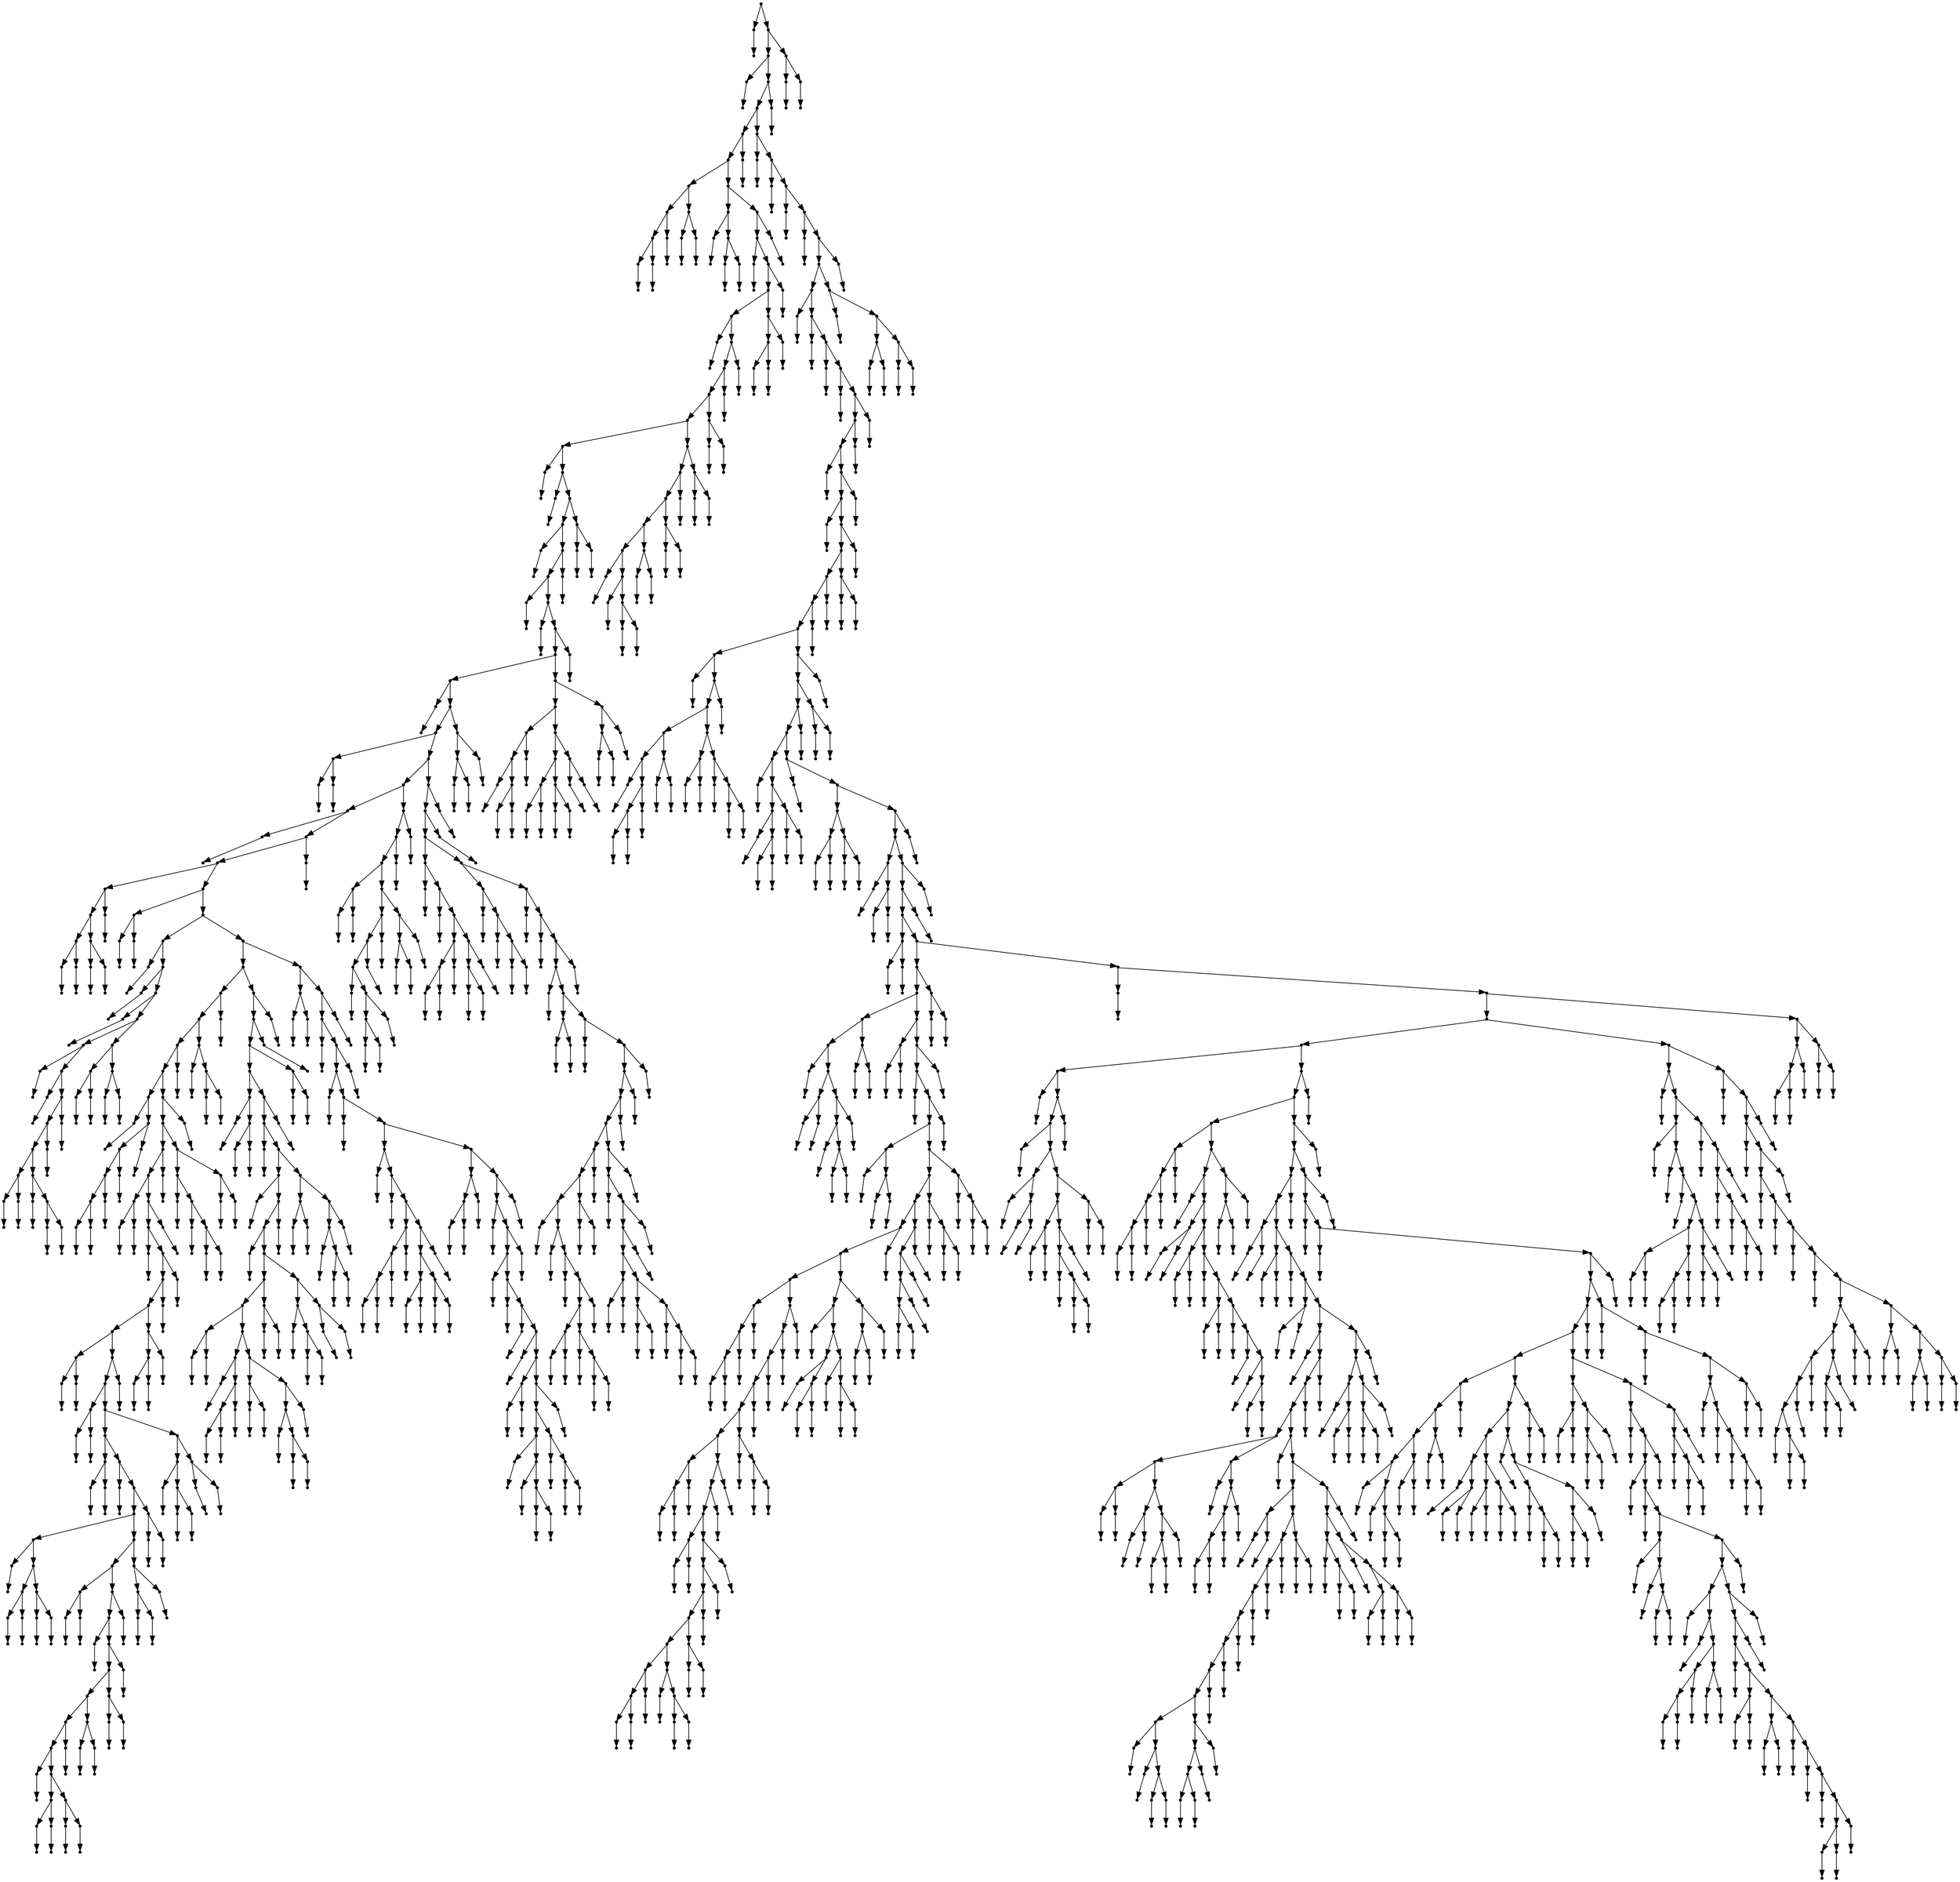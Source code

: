 digraph {
  1918 [shape=point];
  1 [shape=point];
  0 [shape=point];
  1917 [shape=point];
  1911 [shape=point];
  3 [shape=point];
  2 [shape=point];
  1910 [shape=point];
  1907 [shape=point];
  857 [shape=point];
  854 [shape=point];
  17 [shape=point];
  11 [shape=point];
  8 [shape=point];
  5 [shape=point];
  4 [shape=point];
  7 [shape=point];
  6 [shape=point];
  10 [shape=point];
  9 [shape=point];
  16 [shape=point];
  13 [shape=point];
  12 [shape=point];
  15 [shape=point];
  14 [shape=point];
  853 [shape=point];
  25 [shape=point];
  19 [shape=point];
  18 [shape=point];
  24 [shape=point];
  21 [shape=point];
  20 [shape=point];
  23 [shape=point];
  22 [shape=point];
  852 [shape=point];
  849 [shape=point];
  27 [shape=point];
  26 [shape=point];
  848 [shape=point];
  845 [shape=point];
  836 [shape=point];
  29 [shape=point];
  28 [shape=point];
  835 [shape=point];
  832 [shape=point];
  829 [shape=point];
  823 [shape=point];
  790 [shape=point];
  31 [shape=point];
  30 [shape=point];
  789 [shape=point];
  33 [shape=point];
  32 [shape=point];
  788 [shape=point];
  782 [shape=point];
  35 [shape=point];
  34 [shape=point];
  781 [shape=point];
  778 [shape=point];
  37 [shape=point];
  36 [shape=point];
  777 [shape=point];
  39 [shape=point];
  38 [shape=point];
  776 [shape=point];
  773 [shape=point];
  734 [shape=point];
  41 [shape=point];
  40 [shape=point];
  733 [shape=point];
  724 [shape=point];
  46 [shape=point];
  43 [shape=point];
  42 [shape=point];
  45 [shape=point];
  44 [shape=point];
  723 [shape=point];
  582 [shape=point];
  543 [shape=point];
  48 [shape=point];
  47 [shape=point];
  542 [shape=point];
  539 [shape=point];
  62 [shape=point];
  59 [shape=point];
  53 [shape=point];
  50 [shape=point];
  49 [shape=point];
  52 [shape=point];
  51 [shape=point];
  58 [shape=point];
  55 [shape=point];
  54 [shape=point];
  57 [shape=point];
  56 [shape=point];
  61 [shape=point];
  60 [shape=point];
  538 [shape=point];
  67 [shape=point];
  64 [shape=point];
  63 [shape=point];
  66 [shape=point];
  65 [shape=point];
  537 [shape=point];
  114 [shape=point];
  69 [shape=point];
  68 [shape=point];
  113 [shape=point];
  71 [shape=point];
  70 [shape=point];
  112 [shape=point];
  73 [shape=point];
  72 [shape=point];
  111 [shape=point];
  99 [shape=point];
  75 [shape=point];
  74 [shape=point];
  98 [shape=point];
  77 [shape=point];
  76 [shape=point];
  97 [shape=point];
  94 [shape=point];
  91 [shape=point];
  82 [shape=point];
  79 [shape=point];
  78 [shape=point];
  81 [shape=point];
  80 [shape=point];
  90 [shape=point];
  84 [shape=point];
  83 [shape=point];
  89 [shape=point];
  86 [shape=point];
  85 [shape=point];
  88 [shape=point];
  87 [shape=point];
  93 [shape=point];
  92 [shape=point];
  96 [shape=point];
  95 [shape=point];
  110 [shape=point];
  104 [shape=point];
  101 [shape=point];
  100 [shape=point];
  103 [shape=point];
  102 [shape=point];
  109 [shape=point];
  106 [shape=point];
  105 [shape=point];
  108 [shape=point];
  107 [shape=point];
  536 [shape=point];
  422 [shape=point];
  311 [shape=point];
  308 [shape=point];
  299 [shape=point];
  296 [shape=point];
  131 [shape=point];
  116 [shape=point];
  115 [shape=point];
  130 [shape=point];
  127 [shape=point];
  124 [shape=point];
  121 [shape=point];
  118 [shape=point];
  117 [shape=point];
  120 [shape=point];
  119 [shape=point];
  123 [shape=point];
  122 [shape=point];
  126 [shape=point];
  125 [shape=point];
  129 [shape=point];
  128 [shape=point];
  295 [shape=point];
  292 [shape=point];
  274 [shape=point];
  271 [shape=point];
  136 [shape=point];
  133 [shape=point];
  132 [shape=point];
  135 [shape=point];
  134 [shape=point];
  270 [shape=point];
  267 [shape=point];
  138 [shape=point];
  137 [shape=point];
  266 [shape=point];
  263 [shape=point];
  260 [shape=point];
  251 [shape=point];
  143 [shape=point];
  140 [shape=point];
  139 [shape=point];
  142 [shape=point];
  141 [shape=point];
  250 [shape=point];
  247 [shape=point];
  148 [shape=point];
  145 [shape=point];
  144 [shape=point];
  147 [shape=point];
  146 [shape=point];
  246 [shape=point];
  231 [shape=point];
  153 [shape=point];
  150 [shape=point];
  149 [shape=point];
  152 [shape=point];
  151 [shape=point];
  230 [shape=point];
  155 [shape=point];
  154 [shape=point];
  229 [shape=point];
  223 [shape=point];
  169 [shape=point];
  157 [shape=point];
  156 [shape=point];
  168 [shape=point];
  162 [shape=point];
  159 [shape=point];
  158 [shape=point];
  161 [shape=point];
  160 [shape=point];
  167 [shape=point];
  164 [shape=point];
  163 [shape=point];
  166 [shape=point];
  165 [shape=point];
  222 [shape=point];
  213 [shape=point];
  174 [shape=point];
  171 [shape=point];
  170 [shape=point];
  173 [shape=point];
  172 [shape=point];
  212 [shape=point];
  209 [shape=point];
  176 [shape=point];
  175 [shape=point];
  208 [shape=point];
  205 [shape=point];
  199 [shape=point];
  193 [shape=point];
  190 [shape=point];
  178 [shape=point];
  177 [shape=point];
  189 [shape=point];
  183 [shape=point];
  180 [shape=point];
  179 [shape=point];
  182 [shape=point];
  181 [shape=point];
  188 [shape=point];
  185 [shape=point];
  184 [shape=point];
  187 [shape=point];
  186 [shape=point];
  192 [shape=point];
  191 [shape=point];
  198 [shape=point];
  195 [shape=point];
  194 [shape=point];
  197 [shape=point];
  196 [shape=point];
  204 [shape=point];
  201 [shape=point];
  200 [shape=point];
  203 [shape=point];
  202 [shape=point];
  207 [shape=point];
  206 [shape=point];
  211 [shape=point];
  210 [shape=point];
  221 [shape=point];
  218 [shape=point];
  215 [shape=point];
  214 [shape=point];
  217 [shape=point];
  216 [shape=point];
  220 [shape=point];
  219 [shape=point];
  228 [shape=point];
  225 [shape=point];
  224 [shape=point];
  227 [shape=point];
  226 [shape=point];
  245 [shape=point];
  239 [shape=point];
  233 [shape=point];
  232 [shape=point];
  238 [shape=point];
  235 [shape=point];
  234 [shape=point];
  237 [shape=point];
  236 [shape=point];
  244 [shape=point];
  241 [shape=point];
  240 [shape=point];
  243 [shape=point];
  242 [shape=point];
  249 [shape=point];
  248 [shape=point];
  259 [shape=point];
  256 [shape=point];
  253 [shape=point];
  252 [shape=point];
  255 [shape=point];
  254 [shape=point];
  258 [shape=point];
  257 [shape=point];
  262 [shape=point];
  261 [shape=point];
  265 [shape=point];
  264 [shape=point];
  269 [shape=point];
  268 [shape=point];
  273 [shape=point];
  272 [shape=point];
  291 [shape=point];
  285 [shape=point];
  276 [shape=point];
  275 [shape=point];
  284 [shape=point];
  278 [shape=point];
  277 [shape=point];
  283 [shape=point];
  280 [shape=point];
  279 [shape=point];
  282 [shape=point];
  281 [shape=point];
  290 [shape=point];
  287 [shape=point];
  286 [shape=point];
  289 [shape=point];
  288 [shape=point];
  294 [shape=point];
  293 [shape=point];
  298 [shape=point];
  297 [shape=point];
  307 [shape=point];
  301 [shape=point];
  300 [shape=point];
  306 [shape=point];
  303 [shape=point];
  302 [shape=point];
  305 [shape=point];
  304 [shape=point];
  310 [shape=point];
  309 [shape=point];
  421 [shape=point];
  418 [shape=point];
  415 [shape=point];
  409 [shape=point];
  319 [shape=point];
  313 [shape=point];
  312 [shape=point];
  318 [shape=point];
  315 [shape=point];
  314 [shape=point];
  317 [shape=point];
  316 [shape=point];
  408 [shape=point];
  405 [shape=point];
  321 [shape=point];
  320 [shape=point];
  404 [shape=point];
  386 [shape=point];
  323 [shape=point];
  322 [shape=point];
  385 [shape=point];
  382 [shape=point];
  325 [shape=point];
  324 [shape=point];
  381 [shape=point];
  366 [shape=point];
  360 [shape=point];
  330 [shape=point];
  327 [shape=point];
  326 [shape=point];
  329 [shape=point];
  328 [shape=point];
  359 [shape=point];
  341 [shape=point];
  332 [shape=point];
  331 [shape=point];
  340 [shape=point];
  337 [shape=point];
  334 [shape=point];
  333 [shape=point];
  336 [shape=point];
  335 [shape=point];
  339 [shape=point];
  338 [shape=point];
  358 [shape=point];
  346 [shape=point];
  343 [shape=point];
  342 [shape=point];
  345 [shape=point];
  344 [shape=point];
  357 [shape=point];
  354 [shape=point];
  348 [shape=point];
  347 [shape=point];
  353 [shape=point];
  350 [shape=point];
  349 [shape=point];
  352 [shape=point];
  351 [shape=point];
  356 [shape=point];
  355 [shape=point];
  365 [shape=point];
  362 [shape=point];
  361 [shape=point];
  364 [shape=point];
  363 [shape=point];
  380 [shape=point];
  374 [shape=point];
  368 [shape=point];
  367 [shape=point];
  373 [shape=point];
  370 [shape=point];
  369 [shape=point];
  372 [shape=point];
  371 [shape=point];
  379 [shape=point];
  376 [shape=point];
  375 [shape=point];
  378 [shape=point];
  377 [shape=point];
  384 [shape=point];
  383 [shape=point];
  403 [shape=point];
  391 [shape=point];
  388 [shape=point];
  387 [shape=point];
  390 [shape=point];
  389 [shape=point];
  402 [shape=point];
  399 [shape=point];
  393 [shape=point];
  392 [shape=point];
  398 [shape=point];
  395 [shape=point];
  394 [shape=point];
  397 [shape=point];
  396 [shape=point];
  401 [shape=point];
  400 [shape=point];
  407 [shape=point];
  406 [shape=point];
  414 [shape=point];
  411 [shape=point];
  410 [shape=point];
  413 [shape=point];
  412 [shape=point];
  417 [shape=point];
  416 [shape=point];
  420 [shape=point];
  419 [shape=point];
  535 [shape=point];
  427 [shape=point];
  424 [shape=point];
  423 [shape=point];
  426 [shape=point];
  425 [shape=point];
  534 [shape=point];
  531 [shape=point];
  429 [shape=point];
  428 [shape=point];
  530 [shape=point];
  527 [shape=point];
  431 [shape=point];
  430 [shape=point];
  526 [shape=point];
  433 [shape=point];
  432 [shape=point];
  525 [shape=point];
  465 [shape=point];
  435 [shape=point];
  434 [shape=point];
  464 [shape=point];
  437 [shape=point];
  436 [shape=point];
  463 [shape=point];
  448 [shape=point];
  445 [shape=point];
  442 [shape=point];
  439 [shape=point];
  438 [shape=point];
  441 [shape=point];
  440 [shape=point];
  444 [shape=point];
  443 [shape=point];
  447 [shape=point];
  446 [shape=point];
  462 [shape=point];
  459 [shape=point];
  453 [shape=point];
  450 [shape=point];
  449 [shape=point];
  452 [shape=point];
  451 [shape=point];
  458 [shape=point];
  455 [shape=point];
  454 [shape=point];
  457 [shape=point];
  456 [shape=point];
  461 [shape=point];
  460 [shape=point];
  524 [shape=point];
  473 [shape=point];
  470 [shape=point];
  467 [shape=point];
  466 [shape=point];
  469 [shape=point];
  468 [shape=point];
  472 [shape=point];
  471 [shape=point];
  523 [shape=point];
  520 [shape=point];
  475 [shape=point];
  474 [shape=point];
  519 [shape=point];
  516 [shape=point];
  477 [shape=point];
  476 [shape=point];
  515 [shape=point];
  479 [shape=point];
  478 [shape=point];
  514 [shape=point];
  481 [shape=point];
  480 [shape=point];
  513 [shape=point];
  483 [shape=point];
  482 [shape=point];
  512 [shape=point];
  488 [shape=point];
  485 [shape=point];
  484 [shape=point];
  487 [shape=point];
  486 [shape=point];
  511 [shape=point];
  508 [shape=point];
  499 [shape=point];
  490 [shape=point];
  489 [shape=point];
  498 [shape=point];
  492 [shape=point];
  491 [shape=point];
  497 [shape=point];
  494 [shape=point];
  493 [shape=point];
  496 [shape=point];
  495 [shape=point];
  507 [shape=point];
  501 [shape=point];
  500 [shape=point];
  506 [shape=point];
  503 [shape=point];
  502 [shape=point];
  505 [shape=point];
  504 [shape=point];
  510 [shape=point];
  509 [shape=point];
  518 [shape=point];
  517 [shape=point];
  522 [shape=point];
  521 [shape=point];
  529 [shape=point];
  528 [shape=point];
  533 [shape=point];
  532 [shape=point];
  541 [shape=point];
  540 [shape=point];
  581 [shape=point];
  578 [shape=point];
  575 [shape=point];
  548 [shape=point];
  545 [shape=point];
  544 [shape=point];
  547 [shape=point];
  546 [shape=point];
  574 [shape=point];
  565 [shape=point];
  562 [shape=point];
  559 [shape=point];
  550 [shape=point];
  549 [shape=point];
  558 [shape=point];
  555 [shape=point];
  552 [shape=point];
  551 [shape=point];
  554 [shape=point];
  553 [shape=point];
  557 [shape=point];
  556 [shape=point];
  561 [shape=point];
  560 [shape=point];
  564 [shape=point];
  563 [shape=point];
  573 [shape=point];
  570 [shape=point];
  567 [shape=point];
  566 [shape=point];
  569 [shape=point];
  568 [shape=point];
  572 [shape=point];
  571 [shape=point];
  577 [shape=point];
  576 [shape=point];
  580 [shape=point];
  579 [shape=point];
  722 [shape=point];
  719 [shape=point];
  716 [shape=point];
  605 [shape=point];
  584 [shape=point];
  583 [shape=point];
  604 [shape=point];
  586 [shape=point];
  585 [shape=point];
  603 [shape=point];
  594 [shape=point];
  591 [shape=point];
  588 [shape=point];
  587 [shape=point];
  590 [shape=point];
  589 [shape=point];
  593 [shape=point];
  592 [shape=point];
  602 [shape=point];
  599 [shape=point];
  596 [shape=point];
  595 [shape=point];
  598 [shape=point];
  597 [shape=point];
  601 [shape=point];
  600 [shape=point];
  715 [shape=point];
  616 [shape=point];
  607 [shape=point];
  606 [shape=point];
  615 [shape=point];
  609 [shape=point];
  608 [shape=point];
  614 [shape=point];
  611 [shape=point];
  610 [shape=point];
  613 [shape=point];
  612 [shape=point];
  714 [shape=point];
  618 [shape=point];
  617 [shape=point];
  713 [shape=point];
  620 [shape=point];
  619 [shape=point];
  712 [shape=point];
  709 [shape=point];
  622 [shape=point];
  621 [shape=point];
  708 [shape=point];
  627 [shape=point];
  624 [shape=point];
  623 [shape=point];
  626 [shape=point];
  625 [shape=point];
  707 [shape=point];
  629 [shape=point];
  628 [shape=point];
  706 [shape=point];
  703 [shape=point];
  700 [shape=point];
  697 [shape=point];
  664 [shape=point];
  661 [shape=point];
  655 [shape=point];
  631 [shape=point];
  630 [shape=point];
  654 [shape=point];
  633 [shape=point];
  632 [shape=point];
  653 [shape=point];
  635 [shape=point];
  634 [shape=point];
  652 [shape=point];
  649 [shape=point];
  640 [shape=point];
  637 [shape=point];
  636 [shape=point];
  639 [shape=point];
  638 [shape=point];
  648 [shape=point];
  642 [shape=point];
  641 [shape=point];
  647 [shape=point];
  644 [shape=point];
  643 [shape=point];
  646 [shape=point];
  645 [shape=point];
  651 [shape=point];
  650 [shape=point];
  660 [shape=point];
  657 [shape=point];
  656 [shape=point];
  659 [shape=point];
  658 [shape=point];
  663 [shape=point];
  662 [shape=point];
  696 [shape=point];
  693 [shape=point];
  666 [shape=point];
  665 [shape=point];
  692 [shape=point];
  689 [shape=point];
  686 [shape=point];
  671 [shape=point];
  668 [shape=point];
  667 [shape=point];
  670 [shape=point];
  669 [shape=point];
  685 [shape=point];
  676 [shape=point];
  673 [shape=point];
  672 [shape=point];
  675 [shape=point];
  674 [shape=point];
  684 [shape=point];
  678 [shape=point];
  677 [shape=point];
  683 [shape=point];
  680 [shape=point];
  679 [shape=point];
  682 [shape=point];
  681 [shape=point];
  688 [shape=point];
  687 [shape=point];
  691 [shape=point];
  690 [shape=point];
  695 [shape=point];
  694 [shape=point];
  699 [shape=point];
  698 [shape=point];
  702 [shape=point];
  701 [shape=point];
  705 [shape=point];
  704 [shape=point];
  711 [shape=point];
  710 [shape=point];
  718 [shape=point];
  717 [shape=point];
  721 [shape=point];
  720 [shape=point];
  732 [shape=point];
  729 [shape=point];
  726 [shape=point];
  725 [shape=point];
  728 [shape=point];
  727 [shape=point];
  731 [shape=point];
  730 [shape=point];
  772 [shape=point];
  763 [shape=point];
  745 [shape=point];
  742 [shape=point];
  736 [shape=point];
  735 [shape=point];
  741 [shape=point];
  738 [shape=point];
  737 [shape=point];
  740 [shape=point];
  739 [shape=point];
  744 [shape=point];
  743 [shape=point];
  762 [shape=point];
  756 [shape=point];
  750 [shape=point];
  747 [shape=point];
  746 [shape=point];
  749 [shape=point];
  748 [shape=point];
  755 [shape=point];
  752 [shape=point];
  751 [shape=point];
  754 [shape=point];
  753 [shape=point];
  761 [shape=point];
  758 [shape=point];
  757 [shape=point];
  760 [shape=point];
  759 [shape=point];
  771 [shape=point];
  768 [shape=point];
  765 [shape=point];
  764 [shape=point];
  767 [shape=point];
  766 [shape=point];
  770 [shape=point];
  769 [shape=point];
  775 [shape=point];
  774 [shape=point];
  780 [shape=point];
  779 [shape=point];
  787 [shape=point];
  784 [shape=point];
  783 [shape=point];
  786 [shape=point];
  785 [shape=point];
  822 [shape=point];
  816 [shape=point];
  813 [shape=point];
  807 [shape=point];
  801 [shape=point];
  792 [shape=point];
  791 [shape=point];
  800 [shape=point];
  794 [shape=point];
  793 [shape=point];
  799 [shape=point];
  796 [shape=point];
  795 [shape=point];
  798 [shape=point];
  797 [shape=point];
  806 [shape=point];
  803 [shape=point];
  802 [shape=point];
  805 [shape=point];
  804 [shape=point];
  812 [shape=point];
  809 [shape=point];
  808 [shape=point];
  811 [shape=point];
  810 [shape=point];
  815 [shape=point];
  814 [shape=point];
  821 [shape=point];
  818 [shape=point];
  817 [shape=point];
  820 [shape=point];
  819 [shape=point];
  828 [shape=point];
  825 [shape=point];
  824 [shape=point];
  827 [shape=point];
  826 [shape=point];
  831 [shape=point];
  830 [shape=point];
  834 [shape=point];
  833 [shape=point];
  844 [shape=point];
  841 [shape=point];
  838 [shape=point];
  837 [shape=point];
  840 [shape=point];
  839 [shape=point];
  843 [shape=point];
  842 [shape=point];
  847 [shape=point];
  846 [shape=point];
  851 [shape=point];
  850 [shape=point];
  856 [shape=point];
  855 [shape=point];
  1906 [shape=point];
  859 [shape=point];
  858 [shape=point];
  1905 [shape=point];
  861 [shape=point];
  860 [shape=point];
  1904 [shape=point];
  863 [shape=point];
  862 [shape=point];
  1903 [shape=point];
  865 [shape=point];
  864 [shape=point];
  1902 [shape=point];
  1899 [shape=point];
  1884 [shape=point];
  867 [shape=point];
  866 [shape=point];
  1883 [shape=point];
  869 [shape=point];
  868 [shape=point];
  1882 [shape=point];
  871 [shape=point];
  870 [shape=point];
  1881 [shape=point];
  873 [shape=point];
  872 [shape=point];
  1880 [shape=point];
  1877 [shape=point];
  1874 [shape=point];
  875 [shape=point];
  874 [shape=point];
  1873 [shape=point];
  1870 [shape=point];
  877 [shape=point];
  876 [shape=point];
  1869 [shape=point];
  1866 [shape=point];
  1860 [shape=point];
  1857 [shape=point];
  1854 [shape=point];
  915 [shape=point];
  879 [shape=point];
  878 [shape=point];
  914 [shape=point];
  911 [shape=point];
  896 [shape=point];
  890 [shape=point];
  881 [shape=point];
  880 [shape=point];
  889 [shape=point];
  886 [shape=point];
  883 [shape=point];
  882 [shape=point];
  885 [shape=point];
  884 [shape=point];
  888 [shape=point];
  887 [shape=point];
  895 [shape=point];
  892 [shape=point];
  891 [shape=point];
  894 [shape=point];
  893 [shape=point];
  910 [shape=point];
  901 [shape=point];
  898 [shape=point];
  897 [shape=point];
  900 [shape=point];
  899 [shape=point];
  909 [shape=point];
  903 [shape=point];
  902 [shape=point];
  908 [shape=point];
  905 [shape=point];
  904 [shape=point];
  907 [shape=point];
  906 [shape=point];
  913 [shape=point];
  912 [shape=point];
  1853 [shape=point];
  1850 [shape=point];
  1844 [shape=point];
  1841 [shape=point];
  932 [shape=point];
  917 [shape=point];
  916 [shape=point];
  931 [shape=point];
  925 [shape=point];
  919 [shape=point];
  918 [shape=point];
  924 [shape=point];
  921 [shape=point];
  920 [shape=point];
  923 [shape=point];
  922 [shape=point];
  930 [shape=point];
  927 [shape=point];
  926 [shape=point];
  929 [shape=point];
  928 [shape=point];
  1840 [shape=point];
  934 [shape=point];
  933 [shape=point];
  1839 [shape=point];
  945 [shape=point];
  939 [shape=point];
  936 [shape=point];
  935 [shape=point];
  938 [shape=point];
  937 [shape=point];
  944 [shape=point];
  941 [shape=point];
  940 [shape=point];
  943 [shape=point];
  942 [shape=point];
  1838 [shape=point];
  1835 [shape=point];
  953 [shape=point];
  947 [shape=point];
  946 [shape=point];
  952 [shape=point];
  949 [shape=point];
  948 [shape=point];
  951 [shape=point];
  950 [shape=point];
  1834 [shape=point];
  1831 [shape=point];
  1828 [shape=point];
  958 [shape=point];
  955 [shape=point];
  954 [shape=point];
  957 [shape=point];
  956 [shape=point];
  1827 [shape=point];
  1167 [shape=point];
  1161 [shape=point];
  984 [shape=point];
  978 [shape=point];
  960 [shape=point];
  959 [shape=point];
  977 [shape=point];
  965 [shape=point];
  962 [shape=point];
  961 [shape=point];
  964 [shape=point];
  963 [shape=point];
  976 [shape=point];
  973 [shape=point];
  967 [shape=point];
  966 [shape=point];
  972 [shape=point];
  969 [shape=point];
  968 [shape=point];
  971 [shape=point];
  970 [shape=point];
  975 [shape=point];
  974 [shape=point];
  983 [shape=point];
  980 [shape=point];
  979 [shape=point];
  982 [shape=point];
  981 [shape=point];
  1160 [shape=point];
  989 [shape=point];
  986 [shape=point];
  985 [shape=point];
  988 [shape=point];
  987 [shape=point];
  1159 [shape=point];
  1156 [shape=point];
  991 [shape=point];
  990 [shape=point];
  1155 [shape=point];
  1152 [shape=point];
  999 [shape=point];
  993 [shape=point];
  992 [shape=point];
  998 [shape=point];
  995 [shape=point];
  994 [shape=point];
  997 [shape=point];
  996 [shape=point];
  1151 [shape=point];
  1142 [shape=point];
  1133 [shape=point];
  1118 [shape=point];
  1115 [shape=point];
  1085 [shape=point];
  1010 [shape=point];
  1007 [shape=point];
  1004 [shape=point];
  1001 [shape=point];
  1000 [shape=point];
  1003 [shape=point];
  1002 [shape=point];
  1006 [shape=point];
  1005 [shape=point];
  1009 [shape=point];
  1008 [shape=point];
  1084 [shape=point];
  1081 [shape=point];
  1078 [shape=point];
  1075 [shape=point];
  1072 [shape=point];
  1063 [shape=point];
  1018 [shape=point];
  1015 [shape=point];
  1012 [shape=point];
  1011 [shape=point];
  1014 [shape=point];
  1013 [shape=point];
  1017 [shape=point];
  1016 [shape=point];
  1062 [shape=point];
  1059 [shape=point];
  1056 [shape=point];
  1023 [shape=point];
  1020 [shape=point];
  1019 [shape=point];
  1022 [shape=point];
  1021 [shape=point];
  1055 [shape=point];
  1052 [shape=point];
  1049 [shape=point];
  1046 [shape=point];
  1040 [shape=point];
  1031 [shape=point];
  1028 [shape=point];
  1025 [shape=point];
  1024 [shape=point];
  1027 [shape=point];
  1026 [shape=point];
  1030 [shape=point];
  1029 [shape=point];
  1039 [shape=point];
  1033 [shape=point];
  1032 [shape=point];
  1038 [shape=point];
  1035 [shape=point];
  1034 [shape=point];
  1037 [shape=point];
  1036 [shape=point];
  1045 [shape=point];
  1042 [shape=point];
  1041 [shape=point];
  1044 [shape=point];
  1043 [shape=point];
  1048 [shape=point];
  1047 [shape=point];
  1051 [shape=point];
  1050 [shape=point];
  1054 [shape=point];
  1053 [shape=point];
  1058 [shape=point];
  1057 [shape=point];
  1061 [shape=point];
  1060 [shape=point];
  1071 [shape=point];
  1065 [shape=point];
  1064 [shape=point];
  1070 [shape=point];
  1067 [shape=point];
  1066 [shape=point];
  1069 [shape=point];
  1068 [shape=point];
  1074 [shape=point];
  1073 [shape=point];
  1077 [shape=point];
  1076 [shape=point];
  1080 [shape=point];
  1079 [shape=point];
  1083 [shape=point];
  1082 [shape=point];
  1114 [shape=point];
  1105 [shape=point];
  1087 [shape=point];
  1086 [shape=point];
  1104 [shape=point];
  1095 [shape=point];
  1089 [shape=point];
  1088 [shape=point];
  1094 [shape=point];
  1091 [shape=point];
  1090 [shape=point];
  1093 [shape=point];
  1092 [shape=point];
  1103 [shape=point];
  1097 [shape=point];
  1096 [shape=point];
  1102 [shape=point];
  1099 [shape=point];
  1098 [shape=point];
  1101 [shape=point];
  1100 [shape=point];
  1113 [shape=point];
  1110 [shape=point];
  1107 [shape=point];
  1106 [shape=point];
  1109 [shape=point];
  1108 [shape=point];
  1112 [shape=point];
  1111 [shape=point];
  1117 [shape=point];
  1116 [shape=point];
  1132 [shape=point];
  1129 [shape=point];
  1126 [shape=point];
  1123 [shape=point];
  1120 [shape=point];
  1119 [shape=point];
  1122 [shape=point];
  1121 [shape=point];
  1125 [shape=point];
  1124 [shape=point];
  1128 [shape=point];
  1127 [shape=point];
  1131 [shape=point];
  1130 [shape=point];
  1141 [shape=point];
  1135 [shape=point];
  1134 [shape=point];
  1140 [shape=point];
  1137 [shape=point];
  1136 [shape=point];
  1139 [shape=point];
  1138 [shape=point];
  1150 [shape=point];
  1144 [shape=point];
  1143 [shape=point];
  1149 [shape=point];
  1146 [shape=point];
  1145 [shape=point];
  1148 [shape=point];
  1147 [shape=point];
  1154 [shape=point];
  1153 [shape=point];
  1158 [shape=point];
  1157 [shape=point];
  1166 [shape=point];
  1163 [shape=point];
  1162 [shape=point];
  1165 [shape=point];
  1164 [shape=point];
  1826 [shape=point];
  1169 [shape=point];
  1168 [shape=point];
  1825 [shape=point];
  1810 [shape=point];
  1684 [shape=point];
  1210 [shape=point];
  1171 [shape=point];
  1170 [shape=point];
  1209 [shape=point];
  1206 [shape=point];
  1173 [shape=point];
  1172 [shape=point];
  1205 [shape=point];
  1181 [shape=point];
  1175 [shape=point];
  1174 [shape=point];
  1180 [shape=point];
  1177 [shape=point];
  1176 [shape=point];
  1179 [shape=point];
  1178 [shape=point];
  1204 [shape=point];
  1198 [shape=point];
  1186 [shape=point];
  1183 [shape=point];
  1182 [shape=point];
  1185 [shape=point];
  1184 [shape=point];
  1197 [shape=point];
  1194 [shape=point];
  1188 [shape=point];
  1187 [shape=point];
  1193 [shape=point];
  1190 [shape=point];
  1189 [shape=point];
  1192 [shape=point];
  1191 [shape=point];
  1196 [shape=point];
  1195 [shape=point];
  1203 [shape=point];
  1200 [shape=point];
  1199 [shape=point];
  1202 [shape=point];
  1201 [shape=point];
  1208 [shape=point];
  1207 [shape=point];
  1683 [shape=point];
  1680 [shape=point];
  1272 [shape=point];
  1224 [shape=point];
  1221 [shape=point];
  1218 [shape=point];
  1215 [shape=point];
  1212 [shape=point];
  1211 [shape=point];
  1214 [shape=point];
  1213 [shape=point];
  1217 [shape=point];
  1216 [shape=point];
  1220 [shape=point];
  1219 [shape=point];
  1223 [shape=point];
  1222 [shape=point];
  1271 [shape=point];
  1262 [shape=point];
  1226 [shape=point];
  1225 [shape=point];
  1261 [shape=point];
  1231 [shape=point];
  1228 [shape=point];
  1227 [shape=point];
  1230 [shape=point];
  1229 [shape=point];
  1260 [shape=point];
  1236 [shape=point];
  1233 [shape=point];
  1232 [shape=point];
  1235 [shape=point];
  1234 [shape=point];
  1259 [shape=point];
  1238 [shape=point];
  1237 [shape=point];
  1258 [shape=point];
  1243 [shape=point];
  1240 [shape=point];
  1239 [shape=point];
  1242 [shape=point];
  1241 [shape=point];
  1257 [shape=point];
  1245 [shape=point];
  1244 [shape=point];
  1256 [shape=point];
  1247 [shape=point];
  1246 [shape=point];
  1255 [shape=point];
  1249 [shape=point];
  1248 [shape=point];
  1254 [shape=point];
  1251 [shape=point];
  1250 [shape=point];
  1253 [shape=point];
  1252 [shape=point];
  1270 [shape=point];
  1267 [shape=point];
  1264 [shape=point];
  1263 [shape=point];
  1266 [shape=point];
  1265 [shape=point];
  1269 [shape=point];
  1268 [shape=point];
  1679 [shape=point];
  1676 [shape=point];
  1445 [shape=point];
  1442 [shape=point];
  1277 [shape=point];
  1274 [shape=point];
  1273 [shape=point];
  1276 [shape=point];
  1275 [shape=point];
  1441 [shape=point];
  1282 [shape=point];
  1279 [shape=point];
  1278 [shape=point];
  1281 [shape=point];
  1280 [shape=point];
  1440 [shape=point];
  1284 [shape=point];
  1283 [shape=point];
  1439 [shape=point];
  1289 [shape=point];
  1286 [shape=point];
  1285 [shape=point];
  1288 [shape=point];
  1287 [shape=point];
  1438 [shape=point];
  1417 [shape=point];
  1291 [shape=point];
  1290 [shape=point];
  1416 [shape=point];
  1413 [shape=point];
  1410 [shape=point];
  1326 [shape=point];
  1311 [shape=point];
  1296 [shape=point];
  1293 [shape=point];
  1292 [shape=point];
  1295 [shape=point];
  1294 [shape=point];
  1310 [shape=point];
  1301 [shape=point];
  1298 [shape=point];
  1297 [shape=point];
  1300 [shape=point];
  1299 [shape=point];
  1309 [shape=point];
  1306 [shape=point];
  1303 [shape=point];
  1302 [shape=point];
  1305 [shape=point];
  1304 [shape=point];
  1308 [shape=point];
  1307 [shape=point];
  1325 [shape=point];
  1313 [shape=point];
  1312 [shape=point];
  1324 [shape=point];
  1321 [shape=point];
  1318 [shape=point];
  1315 [shape=point];
  1314 [shape=point];
  1317 [shape=point];
  1316 [shape=point];
  1320 [shape=point];
  1319 [shape=point];
  1323 [shape=point];
  1322 [shape=point];
  1409 [shape=point];
  1328 [shape=point];
  1327 [shape=point];
  1408 [shape=point];
  1381 [shape=point];
  1333 [shape=point];
  1330 [shape=point];
  1329 [shape=point];
  1332 [shape=point];
  1331 [shape=point];
  1380 [shape=point];
  1374 [shape=point];
  1371 [shape=point];
  1368 [shape=point];
  1365 [shape=point];
  1362 [shape=point];
  1359 [shape=point];
  1356 [shape=point];
  1344 [shape=point];
  1335 [shape=point];
  1334 [shape=point];
  1343 [shape=point];
  1337 [shape=point];
  1336 [shape=point];
  1342 [shape=point];
  1339 [shape=point];
  1338 [shape=point];
  1341 [shape=point];
  1340 [shape=point];
  1355 [shape=point];
  1352 [shape=point];
  1349 [shape=point];
  1346 [shape=point];
  1345 [shape=point];
  1348 [shape=point];
  1347 [shape=point];
  1351 [shape=point];
  1350 [shape=point];
  1354 [shape=point];
  1353 [shape=point];
  1358 [shape=point];
  1357 [shape=point];
  1361 [shape=point];
  1360 [shape=point];
  1364 [shape=point];
  1363 [shape=point];
  1367 [shape=point];
  1366 [shape=point];
  1370 [shape=point];
  1369 [shape=point];
  1373 [shape=point];
  1372 [shape=point];
  1379 [shape=point];
  1376 [shape=point];
  1375 [shape=point];
  1378 [shape=point];
  1377 [shape=point];
  1407 [shape=point];
  1404 [shape=point];
  1389 [shape=point];
  1383 [shape=point];
  1382 [shape=point];
  1388 [shape=point];
  1385 [shape=point];
  1384 [shape=point];
  1387 [shape=point];
  1386 [shape=point];
  1403 [shape=point];
  1391 [shape=point];
  1390 [shape=point];
  1402 [shape=point];
  1396 [shape=point];
  1393 [shape=point];
  1392 [shape=point];
  1395 [shape=point];
  1394 [shape=point];
  1401 [shape=point];
  1398 [shape=point];
  1397 [shape=point];
  1400 [shape=point];
  1399 [shape=point];
  1406 [shape=point];
  1405 [shape=point];
  1412 [shape=point];
  1411 [shape=point];
  1415 [shape=point];
  1414 [shape=point];
  1437 [shape=point];
  1434 [shape=point];
  1425 [shape=point];
  1419 [shape=point];
  1418 [shape=point];
  1424 [shape=point];
  1421 [shape=point];
  1420 [shape=point];
  1423 [shape=point];
  1422 [shape=point];
  1433 [shape=point];
  1430 [shape=point];
  1427 [shape=point];
  1426 [shape=point];
  1429 [shape=point];
  1428 [shape=point];
  1432 [shape=point];
  1431 [shape=point];
  1436 [shape=point];
  1435 [shape=point];
  1444 [shape=point];
  1443 [shape=point];
  1675 [shape=point];
  1672 [shape=point];
  1447 [shape=point];
  1446 [shape=point];
  1671 [shape=point];
  1449 [shape=point];
  1448 [shape=point];
  1670 [shape=point];
  1667 [shape=point];
  1640 [shape=point];
  1637 [shape=point];
  1523 [shape=point];
  1475 [shape=point];
  1472 [shape=point];
  1466 [shape=point];
  1460 [shape=point];
  1451 [shape=point];
  1450 [shape=point];
  1459 [shape=point];
  1453 [shape=point];
  1452 [shape=point];
  1458 [shape=point];
  1455 [shape=point];
  1454 [shape=point];
  1457 [shape=point];
  1456 [shape=point];
  1465 [shape=point];
  1462 [shape=point];
  1461 [shape=point];
  1464 [shape=point];
  1463 [shape=point];
  1471 [shape=point];
  1468 [shape=point];
  1467 [shape=point];
  1470 [shape=point];
  1469 [shape=point];
  1474 [shape=point];
  1473 [shape=point];
  1522 [shape=point];
  1516 [shape=point];
  1495 [shape=point];
  1483 [shape=point];
  1477 [shape=point];
  1476 [shape=point];
  1482 [shape=point];
  1479 [shape=point];
  1478 [shape=point];
  1481 [shape=point];
  1480 [shape=point];
  1494 [shape=point];
  1488 [shape=point];
  1485 [shape=point];
  1484 [shape=point];
  1487 [shape=point];
  1486 [shape=point];
  1493 [shape=point];
  1490 [shape=point];
  1489 [shape=point];
  1492 [shape=point];
  1491 [shape=point];
  1515 [shape=point];
  1497 [shape=point];
  1496 [shape=point];
  1514 [shape=point];
  1505 [shape=point];
  1499 [shape=point];
  1498 [shape=point];
  1504 [shape=point];
  1501 [shape=point];
  1500 [shape=point];
  1503 [shape=point];
  1502 [shape=point];
  1513 [shape=point];
  1510 [shape=point];
  1507 [shape=point];
  1506 [shape=point];
  1509 [shape=point];
  1508 [shape=point];
  1512 [shape=point];
  1511 [shape=point];
  1521 [shape=point];
  1518 [shape=point];
  1517 [shape=point];
  1520 [shape=point];
  1519 [shape=point];
  1636 [shape=point];
  1537 [shape=point];
  1528 [shape=point];
  1525 [shape=point];
  1524 [shape=point];
  1527 [shape=point];
  1526 [shape=point];
  1536 [shape=point];
  1533 [shape=point];
  1530 [shape=point];
  1529 [shape=point];
  1532 [shape=point];
  1531 [shape=point];
  1535 [shape=point];
  1534 [shape=point];
  1635 [shape=point];
  1623 [shape=point];
  1539 [shape=point];
  1538 [shape=point];
  1622 [shape=point];
  1619 [shape=point];
  1541 [shape=point];
  1540 [shape=point];
  1618 [shape=point];
  1543 [shape=point];
  1542 [shape=point];
  1617 [shape=point];
  1554 [shape=point];
  1545 [shape=point];
  1544 [shape=point];
  1553 [shape=point];
  1547 [shape=point];
  1546 [shape=point];
  1552 [shape=point];
  1549 [shape=point];
  1548 [shape=point];
  1551 [shape=point];
  1550 [shape=point];
  1616 [shape=point];
  1613 [shape=point];
  1574 [shape=point];
  1556 [shape=point];
  1555 [shape=point];
  1573 [shape=point];
  1558 [shape=point];
  1557 [shape=point];
  1572 [shape=point];
  1566 [shape=point];
  1563 [shape=point];
  1560 [shape=point];
  1559 [shape=point];
  1562 [shape=point];
  1561 [shape=point];
  1565 [shape=point];
  1564 [shape=point];
  1571 [shape=point];
  1568 [shape=point];
  1567 [shape=point];
  1570 [shape=point];
  1569 [shape=point];
  1612 [shape=point];
  1609 [shape=point];
  1606 [shape=point];
  1576 [shape=point];
  1575 [shape=point];
  1605 [shape=point];
  1581 [shape=point];
  1578 [shape=point];
  1577 [shape=point];
  1580 [shape=point];
  1579 [shape=point];
  1604 [shape=point];
  1586 [shape=point];
  1583 [shape=point];
  1582 [shape=point];
  1585 [shape=point];
  1584 [shape=point];
  1603 [shape=point];
  1588 [shape=point];
  1587 [shape=point];
  1602 [shape=point];
  1590 [shape=point];
  1589 [shape=point];
  1601 [shape=point];
  1592 [shape=point];
  1591 [shape=point];
  1600 [shape=point];
  1597 [shape=point];
  1594 [shape=point];
  1593 [shape=point];
  1596 [shape=point];
  1595 [shape=point];
  1599 [shape=point];
  1598 [shape=point];
  1608 [shape=point];
  1607 [shape=point];
  1611 [shape=point];
  1610 [shape=point];
  1615 [shape=point];
  1614 [shape=point];
  1621 [shape=point];
  1620 [shape=point];
  1634 [shape=point];
  1631 [shape=point];
  1625 [shape=point];
  1624 [shape=point];
  1630 [shape=point];
  1627 [shape=point];
  1626 [shape=point];
  1629 [shape=point];
  1628 [shape=point];
  1633 [shape=point];
  1632 [shape=point];
  1639 [shape=point];
  1638 [shape=point];
  1666 [shape=point];
  1642 [shape=point];
  1641 [shape=point];
  1665 [shape=point];
  1644 [shape=point];
  1643 [shape=point];
  1664 [shape=point];
  1658 [shape=point];
  1646 [shape=point];
  1645 [shape=point];
  1657 [shape=point];
  1648 [shape=point];
  1647 [shape=point];
  1656 [shape=point];
  1650 [shape=point];
  1649 [shape=point];
  1655 [shape=point];
  1652 [shape=point];
  1651 [shape=point];
  1654 [shape=point];
  1653 [shape=point];
  1663 [shape=point];
  1660 [shape=point];
  1659 [shape=point];
  1662 [shape=point];
  1661 [shape=point];
  1669 [shape=point];
  1668 [shape=point];
  1674 [shape=point];
  1673 [shape=point];
  1678 [shape=point];
  1677 [shape=point];
  1682 [shape=point];
  1681 [shape=point];
  1809 [shape=point];
  1737 [shape=point];
  1686 [shape=point];
  1685 [shape=point];
  1736 [shape=point];
  1718 [shape=point];
  1688 [shape=point];
  1687 [shape=point];
  1717 [shape=point];
  1690 [shape=point];
  1689 [shape=point];
  1716 [shape=point];
  1692 [shape=point];
  1691 [shape=point];
  1715 [shape=point];
  1706 [shape=point];
  1697 [shape=point];
  1694 [shape=point];
  1693 [shape=point];
  1696 [shape=point];
  1695 [shape=point];
  1705 [shape=point];
  1702 [shape=point];
  1699 [shape=point];
  1698 [shape=point];
  1701 [shape=point];
  1700 [shape=point];
  1704 [shape=point];
  1703 [shape=point];
  1714 [shape=point];
  1711 [shape=point];
  1708 [shape=point];
  1707 [shape=point];
  1710 [shape=point];
  1709 [shape=point];
  1713 [shape=point];
  1712 [shape=point];
  1735 [shape=point];
  1720 [shape=point];
  1719 [shape=point];
  1734 [shape=point];
  1731 [shape=point];
  1722 [shape=point];
  1721 [shape=point];
  1730 [shape=point];
  1724 [shape=point];
  1723 [shape=point];
  1729 [shape=point];
  1726 [shape=point];
  1725 [shape=point];
  1728 [shape=point];
  1727 [shape=point];
  1733 [shape=point];
  1732 [shape=point];
  1808 [shape=point];
  1739 [shape=point];
  1738 [shape=point];
  1807 [shape=point];
  1804 [shape=point];
  1741 [shape=point];
  1740 [shape=point];
  1803 [shape=point];
  1800 [shape=point];
  1743 [shape=point];
  1742 [shape=point];
  1799 [shape=point];
  1745 [shape=point];
  1744 [shape=point];
  1798 [shape=point];
  1747 [shape=point];
  1746 [shape=point];
  1797 [shape=point];
  1749 [shape=point];
  1748 [shape=point];
  1796 [shape=point];
  1778 [shape=point];
  1772 [shape=point];
  1763 [shape=point];
  1760 [shape=point];
  1757 [shape=point];
  1751 [shape=point];
  1750 [shape=point];
  1756 [shape=point];
  1753 [shape=point];
  1752 [shape=point];
  1755 [shape=point];
  1754 [shape=point];
  1759 [shape=point];
  1758 [shape=point];
  1762 [shape=point];
  1761 [shape=point];
  1771 [shape=point];
  1768 [shape=point];
  1765 [shape=point];
  1764 [shape=point];
  1767 [shape=point];
  1766 [shape=point];
  1770 [shape=point];
  1769 [shape=point];
  1777 [shape=point];
  1774 [shape=point];
  1773 [shape=point];
  1776 [shape=point];
  1775 [shape=point];
  1795 [shape=point];
  1783 [shape=point];
  1780 [shape=point];
  1779 [shape=point];
  1782 [shape=point];
  1781 [shape=point];
  1794 [shape=point];
  1788 [shape=point];
  1785 [shape=point];
  1784 [shape=point];
  1787 [shape=point];
  1786 [shape=point];
  1793 [shape=point];
  1790 [shape=point];
  1789 [shape=point];
  1792 [shape=point];
  1791 [shape=point];
  1802 [shape=point];
  1801 [shape=point];
  1806 [shape=point];
  1805 [shape=point];
  1824 [shape=point];
  1818 [shape=point];
  1815 [shape=point];
  1812 [shape=point];
  1811 [shape=point];
  1814 [shape=point];
  1813 [shape=point];
  1817 [shape=point];
  1816 [shape=point];
  1823 [shape=point];
  1820 [shape=point];
  1819 [shape=point];
  1822 [shape=point];
  1821 [shape=point];
  1830 [shape=point];
  1829 [shape=point];
  1833 [shape=point];
  1832 [shape=point];
  1837 [shape=point];
  1836 [shape=point];
  1843 [shape=point];
  1842 [shape=point];
  1849 [shape=point];
  1846 [shape=point];
  1845 [shape=point];
  1848 [shape=point];
  1847 [shape=point];
  1852 [shape=point];
  1851 [shape=point];
  1856 [shape=point];
  1855 [shape=point];
  1859 [shape=point];
  1858 [shape=point];
  1865 [shape=point];
  1862 [shape=point];
  1861 [shape=point];
  1864 [shape=point];
  1863 [shape=point];
  1868 [shape=point];
  1867 [shape=point];
  1872 [shape=point];
  1871 [shape=point];
  1876 [shape=point];
  1875 [shape=point];
  1879 [shape=point];
  1878 [shape=point];
  1898 [shape=point];
  1886 [shape=point];
  1885 [shape=point];
  1897 [shape=point];
  1891 [shape=point];
  1888 [shape=point];
  1887 [shape=point];
  1890 [shape=point];
  1889 [shape=point];
  1896 [shape=point];
  1893 [shape=point];
  1892 [shape=point];
  1895 [shape=point];
  1894 [shape=point];
  1901 [shape=point];
  1900 [shape=point];
  1909 [shape=point];
  1908 [shape=point];
  1916 [shape=point];
  1913 [shape=point];
  1912 [shape=point];
  1915 [shape=point];
  1914 [shape=point];
1918 -> 1;
1 -> 0;
1918 -> 1917;
1917 -> 1911;
1911 -> 3;
3 -> 2;
1911 -> 1910;
1910 -> 1907;
1907 -> 857;
857 -> 854;
854 -> 17;
17 -> 11;
11 -> 8;
8 -> 5;
5 -> 4;
8 -> 7;
7 -> 6;
11 -> 10;
10 -> 9;
17 -> 16;
16 -> 13;
13 -> 12;
16 -> 15;
15 -> 14;
854 -> 853;
853 -> 25;
25 -> 19;
19 -> 18;
25 -> 24;
24 -> 21;
21 -> 20;
24 -> 23;
23 -> 22;
853 -> 852;
852 -> 849;
849 -> 27;
27 -> 26;
849 -> 848;
848 -> 845;
845 -> 836;
836 -> 29;
29 -> 28;
836 -> 835;
835 -> 832;
832 -> 829;
829 -> 823;
823 -> 790;
790 -> 31;
31 -> 30;
790 -> 789;
789 -> 33;
33 -> 32;
789 -> 788;
788 -> 782;
782 -> 35;
35 -> 34;
782 -> 781;
781 -> 778;
778 -> 37;
37 -> 36;
778 -> 777;
777 -> 39;
39 -> 38;
777 -> 776;
776 -> 773;
773 -> 734;
734 -> 41;
41 -> 40;
734 -> 733;
733 -> 724;
724 -> 46;
46 -> 43;
43 -> 42;
46 -> 45;
45 -> 44;
724 -> 723;
723 -> 582;
582 -> 543;
543 -> 48;
48 -> 47;
543 -> 542;
542 -> 539;
539 -> 62;
62 -> 59;
59 -> 53;
53 -> 50;
50 -> 49;
53 -> 52;
52 -> 51;
59 -> 58;
58 -> 55;
55 -> 54;
58 -> 57;
57 -> 56;
62 -> 61;
61 -> 60;
539 -> 538;
538 -> 67;
67 -> 64;
64 -> 63;
67 -> 66;
66 -> 65;
538 -> 537;
537 -> 114;
114 -> 69;
69 -> 68;
114 -> 113;
113 -> 71;
71 -> 70;
113 -> 112;
112 -> 73;
73 -> 72;
112 -> 111;
111 -> 99;
99 -> 75;
75 -> 74;
99 -> 98;
98 -> 77;
77 -> 76;
98 -> 97;
97 -> 94;
94 -> 91;
91 -> 82;
82 -> 79;
79 -> 78;
82 -> 81;
81 -> 80;
91 -> 90;
90 -> 84;
84 -> 83;
90 -> 89;
89 -> 86;
86 -> 85;
89 -> 88;
88 -> 87;
94 -> 93;
93 -> 92;
97 -> 96;
96 -> 95;
111 -> 110;
110 -> 104;
104 -> 101;
101 -> 100;
104 -> 103;
103 -> 102;
110 -> 109;
109 -> 106;
106 -> 105;
109 -> 108;
108 -> 107;
537 -> 536;
536 -> 422;
422 -> 311;
311 -> 308;
308 -> 299;
299 -> 296;
296 -> 131;
131 -> 116;
116 -> 115;
131 -> 130;
130 -> 127;
127 -> 124;
124 -> 121;
121 -> 118;
118 -> 117;
121 -> 120;
120 -> 119;
124 -> 123;
123 -> 122;
127 -> 126;
126 -> 125;
130 -> 129;
129 -> 128;
296 -> 295;
295 -> 292;
292 -> 274;
274 -> 271;
271 -> 136;
136 -> 133;
133 -> 132;
136 -> 135;
135 -> 134;
271 -> 270;
270 -> 267;
267 -> 138;
138 -> 137;
267 -> 266;
266 -> 263;
263 -> 260;
260 -> 251;
251 -> 143;
143 -> 140;
140 -> 139;
143 -> 142;
142 -> 141;
251 -> 250;
250 -> 247;
247 -> 148;
148 -> 145;
145 -> 144;
148 -> 147;
147 -> 146;
247 -> 246;
246 -> 231;
231 -> 153;
153 -> 150;
150 -> 149;
153 -> 152;
152 -> 151;
231 -> 230;
230 -> 155;
155 -> 154;
230 -> 229;
229 -> 223;
223 -> 169;
169 -> 157;
157 -> 156;
169 -> 168;
168 -> 162;
162 -> 159;
159 -> 158;
162 -> 161;
161 -> 160;
168 -> 167;
167 -> 164;
164 -> 163;
167 -> 166;
166 -> 165;
223 -> 222;
222 -> 213;
213 -> 174;
174 -> 171;
171 -> 170;
174 -> 173;
173 -> 172;
213 -> 212;
212 -> 209;
209 -> 176;
176 -> 175;
209 -> 208;
208 -> 205;
205 -> 199;
199 -> 193;
193 -> 190;
190 -> 178;
178 -> 177;
190 -> 189;
189 -> 183;
183 -> 180;
180 -> 179;
183 -> 182;
182 -> 181;
189 -> 188;
188 -> 185;
185 -> 184;
188 -> 187;
187 -> 186;
193 -> 192;
192 -> 191;
199 -> 198;
198 -> 195;
195 -> 194;
198 -> 197;
197 -> 196;
205 -> 204;
204 -> 201;
201 -> 200;
204 -> 203;
203 -> 202;
208 -> 207;
207 -> 206;
212 -> 211;
211 -> 210;
222 -> 221;
221 -> 218;
218 -> 215;
215 -> 214;
218 -> 217;
217 -> 216;
221 -> 220;
220 -> 219;
229 -> 228;
228 -> 225;
225 -> 224;
228 -> 227;
227 -> 226;
246 -> 245;
245 -> 239;
239 -> 233;
233 -> 232;
239 -> 238;
238 -> 235;
235 -> 234;
238 -> 237;
237 -> 236;
245 -> 244;
244 -> 241;
241 -> 240;
244 -> 243;
243 -> 242;
250 -> 249;
249 -> 248;
260 -> 259;
259 -> 256;
256 -> 253;
253 -> 252;
256 -> 255;
255 -> 254;
259 -> 258;
258 -> 257;
263 -> 262;
262 -> 261;
266 -> 265;
265 -> 264;
270 -> 269;
269 -> 268;
274 -> 273;
273 -> 272;
292 -> 291;
291 -> 285;
285 -> 276;
276 -> 275;
285 -> 284;
284 -> 278;
278 -> 277;
284 -> 283;
283 -> 280;
280 -> 279;
283 -> 282;
282 -> 281;
291 -> 290;
290 -> 287;
287 -> 286;
290 -> 289;
289 -> 288;
295 -> 294;
294 -> 293;
299 -> 298;
298 -> 297;
308 -> 307;
307 -> 301;
301 -> 300;
307 -> 306;
306 -> 303;
303 -> 302;
306 -> 305;
305 -> 304;
311 -> 310;
310 -> 309;
422 -> 421;
421 -> 418;
418 -> 415;
415 -> 409;
409 -> 319;
319 -> 313;
313 -> 312;
319 -> 318;
318 -> 315;
315 -> 314;
318 -> 317;
317 -> 316;
409 -> 408;
408 -> 405;
405 -> 321;
321 -> 320;
405 -> 404;
404 -> 386;
386 -> 323;
323 -> 322;
386 -> 385;
385 -> 382;
382 -> 325;
325 -> 324;
382 -> 381;
381 -> 366;
366 -> 360;
360 -> 330;
330 -> 327;
327 -> 326;
330 -> 329;
329 -> 328;
360 -> 359;
359 -> 341;
341 -> 332;
332 -> 331;
341 -> 340;
340 -> 337;
337 -> 334;
334 -> 333;
337 -> 336;
336 -> 335;
340 -> 339;
339 -> 338;
359 -> 358;
358 -> 346;
346 -> 343;
343 -> 342;
346 -> 345;
345 -> 344;
358 -> 357;
357 -> 354;
354 -> 348;
348 -> 347;
354 -> 353;
353 -> 350;
350 -> 349;
353 -> 352;
352 -> 351;
357 -> 356;
356 -> 355;
366 -> 365;
365 -> 362;
362 -> 361;
365 -> 364;
364 -> 363;
381 -> 380;
380 -> 374;
374 -> 368;
368 -> 367;
374 -> 373;
373 -> 370;
370 -> 369;
373 -> 372;
372 -> 371;
380 -> 379;
379 -> 376;
376 -> 375;
379 -> 378;
378 -> 377;
385 -> 384;
384 -> 383;
404 -> 403;
403 -> 391;
391 -> 388;
388 -> 387;
391 -> 390;
390 -> 389;
403 -> 402;
402 -> 399;
399 -> 393;
393 -> 392;
399 -> 398;
398 -> 395;
395 -> 394;
398 -> 397;
397 -> 396;
402 -> 401;
401 -> 400;
408 -> 407;
407 -> 406;
415 -> 414;
414 -> 411;
411 -> 410;
414 -> 413;
413 -> 412;
418 -> 417;
417 -> 416;
421 -> 420;
420 -> 419;
536 -> 535;
535 -> 427;
427 -> 424;
424 -> 423;
427 -> 426;
426 -> 425;
535 -> 534;
534 -> 531;
531 -> 429;
429 -> 428;
531 -> 530;
530 -> 527;
527 -> 431;
431 -> 430;
527 -> 526;
526 -> 433;
433 -> 432;
526 -> 525;
525 -> 465;
465 -> 435;
435 -> 434;
465 -> 464;
464 -> 437;
437 -> 436;
464 -> 463;
463 -> 448;
448 -> 445;
445 -> 442;
442 -> 439;
439 -> 438;
442 -> 441;
441 -> 440;
445 -> 444;
444 -> 443;
448 -> 447;
447 -> 446;
463 -> 462;
462 -> 459;
459 -> 453;
453 -> 450;
450 -> 449;
453 -> 452;
452 -> 451;
459 -> 458;
458 -> 455;
455 -> 454;
458 -> 457;
457 -> 456;
462 -> 461;
461 -> 460;
525 -> 524;
524 -> 473;
473 -> 470;
470 -> 467;
467 -> 466;
470 -> 469;
469 -> 468;
473 -> 472;
472 -> 471;
524 -> 523;
523 -> 520;
520 -> 475;
475 -> 474;
520 -> 519;
519 -> 516;
516 -> 477;
477 -> 476;
516 -> 515;
515 -> 479;
479 -> 478;
515 -> 514;
514 -> 481;
481 -> 480;
514 -> 513;
513 -> 483;
483 -> 482;
513 -> 512;
512 -> 488;
488 -> 485;
485 -> 484;
488 -> 487;
487 -> 486;
512 -> 511;
511 -> 508;
508 -> 499;
499 -> 490;
490 -> 489;
499 -> 498;
498 -> 492;
492 -> 491;
498 -> 497;
497 -> 494;
494 -> 493;
497 -> 496;
496 -> 495;
508 -> 507;
507 -> 501;
501 -> 500;
507 -> 506;
506 -> 503;
503 -> 502;
506 -> 505;
505 -> 504;
511 -> 510;
510 -> 509;
519 -> 518;
518 -> 517;
523 -> 522;
522 -> 521;
530 -> 529;
529 -> 528;
534 -> 533;
533 -> 532;
542 -> 541;
541 -> 540;
582 -> 581;
581 -> 578;
578 -> 575;
575 -> 548;
548 -> 545;
545 -> 544;
548 -> 547;
547 -> 546;
575 -> 574;
574 -> 565;
565 -> 562;
562 -> 559;
559 -> 550;
550 -> 549;
559 -> 558;
558 -> 555;
555 -> 552;
552 -> 551;
555 -> 554;
554 -> 553;
558 -> 557;
557 -> 556;
562 -> 561;
561 -> 560;
565 -> 564;
564 -> 563;
574 -> 573;
573 -> 570;
570 -> 567;
567 -> 566;
570 -> 569;
569 -> 568;
573 -> 572;
572 -> 571;
578 -> 577;
577 -> 576;
581 -> 580;
580 -> 579;
723 -> 722;
722 -> 719;
719 -> 716;
716 -> 605;
605 -> 584;
584 -> 583;
605 -> 604;
604 -> 586;
586 -> 585;
604 -> 603;
603 -> 594;
594 -> 591;
591 -> 588;
588 -> 587;
591 -> 590;
590 -> 589;
594 -> 593;
593 -> 592;
603 -> 602;
602 -> 599;
599 -> 596;
596 -> 595;
599 -> 598;
598 -> 597;
602 -> 601;
601 -> 600;
716 -> 715;
715 -> 616;
616 -> 607;
607 -> 606;
616 -> 615;
615 -> 609;
609 -> 608;
615 -> 614;
614 -> 611;
611 -> 610;
614 -> 613;
613 -> 612;
715 -> 714;
714 -> 618;
618 -> 617;
714 -> 713;
713 -> 620;
620 -> 619;
713 -> 712;
712 -> 709;
709 -> 622;
622 -> 621;
709 -> 708;
708 -> 627;
627 -> 624;
624 -> 623;
627 -> 626;
626 -> 625;
708 -> 707;
707 -> 629;
629 -> 628;
707 -> 706;
706 -> 703;
703 -> 700;
700 -> 697;
697 -> 664;
664 -> 661;
661 -> 655;
655 -> 631;
631 -> 630;
655 -> 654;
654 -> 633;
633 -> 632;
654 -> 653;
653 -> 635;
635 -> 634;
653 -> 652;
652 -> 649;
649 -> 640;
640 -> 637;
637 -> 636;
640 -> 639;
639 -> 638;
649 -> 648;
648 -> 642;
642 -> 641;
648 -> 647;
647 -> 644;
644 -> 643;
647 -> 646;
646 -> 645;
652 -> 651;
651 -> 650;
661 -> 660;
660 -> 657;
657 -> 656;
660 -> 659;
659 -> 658;
664 -> 663;
663 -> 662;
697 -> 696;
696 -> 693;
693 -> 666;
666 -> 665;
693 -> 692;
692 -> 689;
689 -> 686;
686 -> 671;
671 -> 668;
668 -> 667;
671 -> 670;
670 -> 669;
686 -> 685;
685 -> 676;
676 -> 673;
673 -> 672;
676 -> 675;
675 -> 674;
685 -> 684;
684 -> 678;
678 -> 677;
684 -> 683;
683 -> 680;
680 -> 679;
683 -> 682;
682 -> 681;
689 -> 688;
688 -> 687;
692 -> 691;
691 -> 690;
696 -> 695;
695 -> 694;
700 -> 699;
699 -> 698;
703 -> 702;
702 -> 701;
706 -> 705;
705 -> 704;
712 -> 711;
711 -> 710;
719 -> 718;
718 -> 717;
722 -> 721;
721 -> 720;
733 -> 732;
732 -> 729;
729 -> 726;
726 -> 725;
729 -> 728;
728 -> 727;
732 -> 731;
731 -> 730;
773 -> 772;
772 -> 763;
763 -> 745;
745 -> 742;
742 -> 736;
736 -> 735;
742 -> 741;
741 -> 738;
738 -> 737;
741 -> 740;
740 -> 739;
745 -> 744;
744 -> 743;
763 -> 762;
762 -> 756;
756 -> 750;
750 -> 747;
747 -> 746;
750 -> 749;
749 -> 748;
756 -> 755;
755 -> 752;
752 -> 751;
755 -> 754;
754 -> 753;
762 -> 761;
761 -> 758;
758 -> 757;
761 -> 760;
760 -> 759;
772 -> 771;
771 -> 768;
768 -> 765;
765 -> 764;
768 -> 767;
767 -> 766;
771 -> 770;
770 -> 769;
776 -> 775;
775 -> 774;
781 -> 780;
780 -> 779;
788 -> 787;
787 -> 784;
784 -> 783;
787 -> 786;
786 -> 785;
823 -> 822;
822 -> 816;
816 -> 813;
813 -> 807;
807 -> 801;
801 -> 792;
792 -> 791;
801 -> 800;
800 -> 794;
794 -> 793;
800 -> 799;
799 -> 796;
796 -> 795;
799 -> 798;
798 -> 797;
807 -> 806;
806 -> 803;
803 -> 802;
806 -> 805;
805 -> 804;
813 -> 812;
812 -> 809;
809 -> 808;
812 -> 811;
811 -> 810;
816 -> 815;
815 -> 814;
822 -> 821;
821 -> 818;
818 -> 817;
821 -> 820;
820 -> 819;
829 -> 828;
828 -> 825;
825 -> 824;
828 -> 827;
827 -> 826;
832 -> 831;
831 -> 830;
835 -> 834;
834 -> 833;
845 -> 844;
844 -> 841;
841 -> 838;
838 -> 837;
841 -> 840;
840 -> 839;
844 -> 843;
843 -> 842;
848 -> 847;
847 -> 846;
852 -> 851;
851 -> 850;
857 -> 856;
856 -> 855;
1907 -> 1906;
1906 -> 859;
859 -> 858;
1906 -> 1905;
1905 -> 861;
861 -> 860;
1905 -> 1904;
1904 -> 863;
863 -> 862;
1904 -> 1903;
1903 -> 865;
865 -> 864;
1903 -> 1902;
1902 -> 1899;
1899 -> 1884;
1884 -> 867;
867 -> 866;
1884 -> 1883;
1883 -> 869;
869 -> 868;
1883 -> 1882;
1882 -> 871;
871 -> 870;
1882 -> 1881;
1881 -> 873;
873 -> 872;
1881 -> 1880;
1880 -> 1877;
1877 -> 1874;
1874 -> 875;
875 -> 874;
1874 -> 1873;
1873 -> 1870;
1870 -> 877;
877 -> 876;
1870 -> 1869;
1869 -> 1866;
1866 -> 1860;
1860 -> 1857;
1857 -> 1854;
1854 -> 915;
915 -> 879;
879 -> 878;
915 -> 914;
914 -> 911;
911 -> 896;
896 -> 890;
890 -> 881;
881 -> 880;
890 -> 889;
889 -> 886;
886 -> 883;
883 -> 882;
886 -> 885;
885 -> 884;
889 -> 888;
888 -> 887;
896 -> 895;
895 -> 892;
892 -> 891;
895 -> 894;
894 -> 893;
911 -> 910;
910 -> 901;
901 -> 898;
898 -> 897;
901 -> 900;
900 -> 899;
910 -> 909;
909 -> 903;
903 -> 902;
909 -> 908;
908 -> 905;
905 -> 904;
908 -> 907;
907 -> 906;
914 -> 913;
913 -> 912;
1854 -> 1853;
1853 -> 1850;
1850 -> 1844;
1844 -> 1841;
1841 -> 932;
932 -> 917;
917 -> 916;
932 -> 931;
931 -> 925;
925 -> 919;
919 -> 918;
925 -> 924;
924 -> 921;
921 -> 920;
924 -> 923;
923 -> 922;
931 -> 930;
930 -> 927;
927 -> 926;
930 -> 929;
929 -> 928;
1841 -> 1840;
1840 -> 934;
934 -> 933;
1840 -> 1839;
1839 -> 945;
945 -> 939;
939 -> 936;
936 -> 935;
939 -> 938;
938 -> 937;
945 -> 944;
944 -> 941;
941 -> 940;
944 -> 943;
943 -> 942;
1839 -> 1838;
1838 -> 1835;
1835 -> 953;
953 -> 947;
947 -> 946;
953 -> 952;
952 -> 949;
949 -> 948;
952 -> 951;
951 -> 950;
1835 -> 1834;
1834 -> 1831;
1831 -> 1828;
1828 -> 958;
958 -> 955;
955 -> 954;
958 -> 957;
957 -> 956;
1828 -> 1827;
1827 -> 1167;
1167 -> 1161;
1161 -> 984;
984 -> 978;
978 -> 960;
960 -> 959;
978 -> 977;
977 -> 965;
965 -> 962;
962 -> 961;
965 -> 964;
964 -> 963;
977 -> 976;
976 -> 973;
973 -> 967;
967 -> 966;
973 -> 972;
972 -> 969;
969 -> 968;
972 -> 971;
971 -> 970;
976 -> 975;
975 -> 974;
984 -> 983;
983 -> 980;
980 -> 979;
983 -> 982;
982 -> 981;
1161 -> 1160;
1160 -> 989;
989 -> 986;
986 -> 985;
989 -> 988;
988 -> 987;
1160 -> 1159;
1159 -> 1156;
1156 -> 991;
991 -> 990;
1156 -> 1155;
1155 -> 1152;
1152 -> 999;
999 -> 993;
993 -> 992;
999 -> 998;
998 -> 995;
995 -> 994;
998 -> 997;
997 -> 996;
1152 -> 1151;
1151 -> 1142;
1142 -> 1133;
1133 -> 1118;
1118 -> 1115;
1115 -> 1085;
1085 -> 1010;
1010 -> 1007;
1007 -> 1004;
1004 -> 1001;
1001 -> 1000;
1004 -> 1003;
1003 -> 1002;
1007 -> 1006;
1006 -> 1005;
1010 -> 1009;
1009 -> 1008;
1085 -> 1084;
1084 -> 1081;
1081 -> 1078;
1078 -> 1075;
1075 -> 1072;
1072 -> 1063;
1063 -> 1018;
1018 -> 1015;
1015 -> 1012;
1012 -> 1011;
1015 -> 1014;
1014 -> 1013;
1018 -> 1017;
1017 -> 1016;
1063 -> 1062;
1062 -> 1059;
1059 -> 1056;
1056 -> 1023;
1023 -> 1020;
1020 -> 1019;
1023 -> 1022;
1022 -> 1021;
1056 -> 1055;
1055 -> 1052;
1052 -> 1049;
1049 -> 1046;
1046 -> 1040;
1040 -> 1031;
1031 -> 1028;
1028 -> 1025;
1025 -> 1024;
1028 -> 1027;
1027 -> 1026;
1031 -> 1030;
1030 -> 1029;
1040 -> 1039;
1039 -> 1033;
1033 -> 1032;
1039 -> 1038;
1038 -> 1035;
1035 -> 1034;
1038 -> 1037;
1037 -> 1036;
1046 -> 1045;
1045 -> 1042;
1042 -> 1041;
1045 -> 1044;
1044 -> 1043;
1049 -> 1048;
1048 -> 1047;
1052 -> 1051;
1051 -> 1050;
1055 -> 1054;
1054 -> 1053;
1059 -> 1058;
1058 -> 1057;
1062 -> 1061;
1061 -> 1060;
1072 -> 1071;
1071 -> 1065;
1065 -> 1064;
1071 -> 1070;
1070 -> 1067;
1067 -> 1066;
1070 -> 1069;
1069 -> 1068;
1075 -> 1074;
1074 -> 1073;
1078 -> 1077;
1077 -> 1076;
1081 -> 1080;
1080 -> 1079;
1084 -> 1083;
1083 -> 1082;
1115 -> 1114;
1114 -> 1105;
1105 -> 1087;
1087 -> 1086;
1105 -> 1104;
1104 -> 1095;
1095 -> 1089;
1089 -> 1088;
1095 -> 1094;
1094 -> 1091;
1091 -> 1090;
1094 -> 1093;
1093 -> 1092;
1104 -> 1103;
1103 -> 1097;
1097 -> 1096;
1103 -> 1102;
1102 -> 1099;
1099 -> 1098;
1102 -> 1101;
1101 -> 1100;
1114 -> 1113;
1113 -> 1110;
1110 -> 1107;
1107 -> 1106;
1110 -> 1109;
1109 -> 1108;
1113 -> 1112;
1112 -> 1111;
1118 -> 1117;
1117 -> 1116;
1133 -> 1132;
1132 -> 1129;
1129 -> 1126;
1126 -> 1123;
1123 -> 1120;
1120 -> 1119;
1123 -> 1122;
1122 -> 1121;
1126 -> 1125;
1125 -> 1124;
1129 -> 1128;
1128 -> 1127;
1132 -> 1131;
1131 -> 1130;
1142 -> 1141;
1141 -> 1135;
1135 -> 1134;
1141 -> 1140;
1140 -> 1137;
1137 -> 1136;
1140 -> 1139;
1139 -> 1138;
1151 -> 1150;
1150 -> 1144;
1144 -> 1143;
1150 -> 1149;
1149 -> 1146;
1146 -> 1145;
1149 -> 1148;
1148 -> 1147;
1155 -> 1154;
1154 -> 1153;
1159 -> 1158;
1158 -> 1157;
1167 -> 1166;
1166 -> 1163;
1163 -> 1162;
1166 -> 1165;
1165 -> 1164;
1827 -> 1826;
1826 -> 1169;
1169 -> 1168;
1826 -> 1825;
1825 -> 1810;
1810 -> 1684;
1684 -> 1210;
1210 -> 1171;
1171 -> 1170;
1210 -> 1209;
1209 -> 1206;
1206 -> 1173;
1173 -> 1172;
1206 -> 1205;
1205 -> 1181;
1181 -> 1175;
1175 -> 1174;
1181 -> 1180;
1180 -> 1177;
1177 -> 1176;
1180 -> 1179;
1179 -> 1178;
1205 -> 1204;
1204 -> 1198;
1198 -> 1186;
1186 -> 1183;
1183 -> 1182;
1186 -> 1185;
1185 -> 1184;
1198 -> 1197;
1197 -> 1194;
1194 -> 1188;
1188 -> 1187;
1194 -> 1193;
1193 -> 1190;
1190 -> 1189;
1193 -> 1192;
1192 -> 1191;
1197 -> 1196;
1196 -> 1195;
1204 -> 1203;
1203 -> 1200;
1200 -> 1199;
1203 -> 1202;
1202 -> 1201;
1209 -> 1208;
1208 -> 1207;
1684 -> 1683;
1683 -> 1680;
1680 -> 1272;
1272 -> 1224;
1224 -> 1221;
1221 -> 1218;
1218 -> 1215;
1215 -> 1212;
1212 -> 1211;
1215 -> 1214;
1214 -> 1213;
1218 -> 1217;
1217 -> 1216;
1221 -> 1220;
1220 -> 1219;
1224 -> 1223;
1223 -> 1222;
1272 -> 1271;
1271 -> 1262;
1262 -> 1226;
1226 -> 1225;
1262 -> 1261;
1261 -> 1231;
1231 -> 1228;
1228 -> 1227;
1231 -> 1230;
1230 -> 1229;
1261 -> 1260;
1260 -> 1236;
1236 -> 1233;
1233 -> 1232;
1236 -> 1235;
1235 -> 1234;
1260 -> 1259;
1259 -> 1238;
1238 -> 1237;
1259 -> 1258;
1258 -> 1243;
1243 -> 1240;
1240 -> 1239;
1243 -> 1242;
1242 -> 1241;
1258 -> 1257;
1257 -> 1245;
1245 -> 1244;
1257 -> 1256;
1256 -> 1247;
1247 -> 1246;
1256 -> 1255;
1255 -> 1249;
1249 -> 1248;
1255 -> 1254;
1254 -> 1251;
1251 -> 1250;
1254 -> 1253;
1253 -> 1252;
1271 -> 1270;
1270 -> 1267;
1267 -> 1264;
1264 -> 1263;
1267 -> 1266;
1266 -> 1265;
1270 -> 1269;
1269 -> 1268;
1680 -> 1679;
1679 -> 1676;
1676 -> 1445;
1445 -> 1442;
1442 -> 1277;
1277 -> 1274;
1274 -> 1273;
1277 -> 1276;
1276 -> 1275;
1442 -> 1441;
1441 -> 1282;
1282 -> 1279;
1279 -> 1278;
1282 -> 1281;
1281 -> 1280;
1441 -> 1440;
1440 -> 1284;
1284 -> 1283;
1440 -> 1439;
1439 -> 1289;
1289 -> 1286;
1286 -> 1285;
1289 -> 1288;
1288 -> 1287;
1439 -> 1438;
1438 -> 1417;
1417 -> 1291;
1291 -> 1290;
1417 -> 1416;
1416 -> 1413;
1413 -> 1410;
1410 -> 1326;
1326 -> 1311;
1311 -> 1296;
1296 -> 1293;
1293 -> 1292;
1296 -> 1295;
1295 -> 1294;
1311 -> 1310;
1310 -> 1301;
1301 -> 1298;
1298 -> 1297;
1301 -> 1300;
1300 -> 1299;
1310 -> 1309;
1309 -> 1306;
1306 -> 1303;
1303 -> 1302;
1306 -> 1305;
1305 -> 1304;
1309 -> 1308;
1308 -> 1307;
1326 -> 1325;
1325 -> 1313;
1313 -> 1312;
1325 -> 1324;
1324 -> 1321;
1321 -> 1318;
1318 -> 1315;
1315 -> 1314;
1318 -> 1317;
1317 -> 1316;
1321 -> 1320;
1320 -> 1319;
1324 -> 1323;
1323 -> 1322;
1410 -> 1409;
1409 -> 1328;
1328 -> 1327;
1409 -> 1408;
1408 -> 1381;
1381 -> 1333;
1333 -> 1330;
1330 -> 1329;
1333 -> 1332;
1332 -> 1331;
1381 -> 1380;
1380 -> 1374;
1374 -> 1371;
1371 -> 1368;
1368 -> 1365;
1365 -> 1362;
1362 -> 1359;
1359 -> 1356;
1356 -> 1344;
1344 -> 1335;
1335 -> 1334;
1344 -> 1343;
1343 -> 1337;
1337 -> 1336;
1343 -> 1342;
1342 -> 1339;
1339 -> 1338;
1342 -> 1341;
1341 -> 1340;
1356 -> 1355;
1355 -> 1352;
1352 -> 1349;
1349 -> 1346;
1346 -> 1345;
1349 -> 1348;
1348 -> 1347;
1352 -> 1351;
1351 -> 1350;
1355 -> 1354;
1354 -> 1353;
1359 -> 1358;
1358 -> 1357;
1362 -> 1361;
1361 -> 1360;
1365 -> 1364;
1364 -> 1363;
1368 -> 1367;
1367 -> 1366;
1371 -> 1370;
1370 -> 1369;
1374 -> 1373;
1373 -> 1372;
1380 -> 1379;
1379 -> 1376;
1376 -> 1375;
1379 -> 1378;
1378 -> 1377;
1408 -> 1407;
1407 -> 1404;
1404 -> 1389;
1389 -> 1383;
1383 -> 1382;
1389 -> 1388;
1388 -> 1385;
1385 -> 1384;
1388 -> 1387;
1387 -> 1386;
1404 -> 1403;
1403 -> 1391;
1391 -> 1390;
1403 -> 1402;
1402 -> 1396;
1396 -> 1393;
1393 -> 1392;
1396 -> 1395;
1395 -> 1394;
1402 -> 1401;
1401 -> 1398;
1398 -> 1397;
1401 -> 1400;
1400 -> 1399;
1407 -> 1406;
1406 -> 1405;
1413 -> 1412;
1412 -> 1411;
1416 -> 1415;
1415 -> 1414;
1438 -> 1437;
1437 -> 1434;
1434 -> 1425;
1425 -> 1419;
1419 -> 1418;
1425 -> 1424;
1424 -> 1421;
1421 -> 1420;
1424 -> 1423;
1423 -> 1422;
1434 -> 1433;
1433 -> 1430;
1430 -> 1427;
1427 -> 1426;
1430 -> 1429;
1429 -> 1428;
1433 -> 1432;
1432 -> 1431;
1437 -> 1436;
1436 -> 1435;
1445 -> 1444;
1444 -> 1443;
1676 -> 1675;
1675 -> 1672;
1672 -> 1447;
1447 -> 1446;
1672 -> 1671;
1671 -> 1449;
1449 -> 1448;
1671 -> 1670;
1670 -> 1667;
1667 -> 1640;
1640 -> 1637;
1637 -> 1523;
1523 -> 1475;
1475 -> 1472;
1472 -> 1466;
1466 -> 1460;
1460 -> 1451;
1451 -> 1450;
1460 -> 1459;
1459 -> 1453;
1453 -> 1452;
1459 -> 1458;
1458 -> 1455;
1455 -> 1454;
1458 -> 1457;
1457 -> 1456;
1466 -> 1465;
1465 -> 1462;
1462 -> 1461;
1465 -> 1464;
1464 -> 1463;
1472 -> 1471;
1471 -> 1468;
1468 -> 1467;
1471 -> 1470;
1470 -> 1469;
1475 -> 1474;
1474 -> 1473;
1523 -> 1522;
1522 -> 1516;
1516 -> 1495;
1495 -> 1483;
1483 -> 1477;
1477 -> 1476;
1483 -> 1482;
1482 -> 1479;
1479 -> 1478;
1482 -> 1481;
1481 -> 1480;
1495 -> 1494;
1494 -> 1488;
1488 -> 1485;
1485 -> 1484;
1488 -> 1487;
1487 -> 1486;
1494 -> 1493;
1493 -> 1490;
1490 -> 1489;
1493 -> 1492;
1492 -> 1491;
1516 -> 1515;
1515 -> 1497;
1497 -> 1496;
1515 -> 1514;
1514 -> 1505;
1505 -> 1499;
1499 -> 1498;
1505 -> 1504;
1504 -> 1501;
1501 -> 1500;
1504 -> 1503;
1503 -> 1502;
1514 -> 1513;
1513 -> 1510;
1510 -> 1507;
1507 -> 1506;
1510 -> 1509;
1509 -> 1508;
1513 -> 1512;
1512 -> 1511;
1522 -> 1521;
1521 -> 1518;
1518 -> 1517;
1521 -> 1520;
1520 -> 1519;
1637 -> 1636;
1636 -> 1537;
1537 -> 1528;
1528 -> 1525;
1525 -> 1524;
1528 -> 1527;
1527 -> 1526;
1537 -> 1536;
1536 -> 1533;
1533 -> 1530;
1530 -> 1529;
1533 -> 1532;
1532 -> 1531;
1536 -> 1535;
1535 -> 1534;
1636 -> 1635;
1635 -> 1623;
1623 -> 1539;
1539 -> 1538;
1623 -> 1622;
1622 -> 1619;
1619 -> 1541;
1541 -> 1540;
1619 -> 1618;
1618 -> 1543;
1543 -> 1542;
1618 -> 1617;
1617 -> 1554;
1554 -> 1545;
1545 -> 1544;
1554 -> 1553;
1553 -> 1547;
1547 -> 1546;
1553 -> 1552;
1552 -> 1549;
1549 -> 1548;
1552 -> 1551;
1551 -> 1550;
1617 -> 1616;
1616 -> 1613;
1613 -> 1574;
1574 -> 1556;
1556 -> 1555;
1574 -> 1573;
1573 -> 1558;
1558 -> 1557;
1573 -> 1572;
1572 -> 1566;
1566 -> 1563;
1563 -> 1560;
1560 -> 1559;
1563 -> 1562;
1562 -> 1561;
1566 -> 1565;
1565 -> 1564;
1572 -> 1571;
1571 -> 1568;
1568 -> 1567;
1571 -> 1570;
1570 -> 1569;
1613 -> 1612;
1612 -> 1609;
1609 -> 1606;
1606 -> 1576;
1576 -> 1575;
1606 -> 1605;
1605 -> 1581;
1581 -> 1578;
1578 -> 1577;
1581 -> 1580;
1580 -> 1579;
1605 -> 1604;
1604 -> 1586;
1586 -> 1583;
1583 -> 1582;
1586 -> 1585;
1585 -> 1584;
1604 -> 1603;
1603 -> 1588;
1588 -> 1587;
1603 -> 1602;
1602 -> 1590;
1590 -> 1589;
1602 -> 1601;
1601 -> 1592;
1592 -> 1591;
1601 -> 1600;
1600 -> 1597;
1597 -> 1594;
1594 -> 1593;
1597 -> 1596;
1596 -> 1595;
1600 -> 1599;
1599 -> 1598;
1609 -> 1608;
1608 -> 1607;
1612 -> 1611;
1611 -> 1610;
1616 -> 1615;
1615 -> 1614;
1622 -> 1621;
1621 -> 1620;
1635 -> 1634;
1634 -> 1631;
1631 -> 1625;
1625 -> 1624;
1631 -> 1630;
1630 -> 1627;
1627 -> 1626;
1630 -> 1629;
1629 -> 1628;
1634 -> 1633;
1633 -> 1632;
1640 -> 1639;
1639 -> 1638;
1667 -> 1666;
1666 -> 1642;
1642 -> 1641;
1666 -> 1665;
1665 -> 1644;
1644 -> 1643;
1665 -> 1664;
1664 -> 1658;
1658 -> 1646;
1646 -> 1645;
1658 -> 1657;
1657 -> 1648;
1648 -> 1647;
1657 -> 1656;
1656 -> 1650;
1650 -> 1649;
1656 -> 1655;
1655 -> 1652;
1652 -> 1651;
1655 -> 1654;
1654 -> 1653;
1664 -> 1663;
1663 -> 1660;
1660 -> 1659;
1663 -> 1662;
1662 -> 1661;
1670 -> 1669;
1669 -> 1668;
1675 -> 1674;
1674 -> 1673;
1679 -> 1678;
1678 -> 1677;
1683 -> 1682;
1682 -> 1681;
1810 -> 1809;
1809 -> 1737;
1737 -> 1686;
1686 -> 1685;
1737 -> 1736;
1736 -> 1718;
1718 -> 1688;
1688 -> 1687;
1718 -> 1717;
1717 -> 1690;
1690 -> 1689;
1717 -> 1716;
1716 -> 1692;
1692 -> 1691;
1716 -> 1715;
1715 -> 1706;
1706 -> 1697;
1697 -> 1694;
1694 -> 1693;
1697 -> 1696;
1696 -> 1695;
1706 -> 1705;
1705 -> 1702;
1702 -> 1699;
1699 -> 1698;
1702 -> 1701;
1701 -> 1700;
1705 -> 1704;
1704 -> 1703;
1715 -> 1714;
1714 -> 1711;
1711 -> 1708;
1708 -> 1707;
1711 -> 1710;
1710 -> 1709;
1714 -> 1713;
1713 -> 1712;
1736 -> 1735;
1735 -> 1720;
1720 -> 1719;
1735 -> 1734;
1734 -> 1731;
1731 -> 1722;
1722 -> 1721;
1731 -> 1730;
1730 -> 1724;
1724 -> 1723;
1730 -> 1729;
1729 -> 1726;
1726 -> 1725;
1729 -> 1728;
1728 -> 1727;
1734 -> 1733;
1733 -> 1732;
1809 -> 1808;
1808 -> 1739;
1739 -> 1738;
1808 -> 1807;
1807 -> 1804;
1804 -> 1741;
1741 -> 1740;
1804 -> 1803;
1803 -> 1800;
1800 -> 1743;
1743 -> 1742;
1800 -> 1799;
1799 -> 1745;
1745 -> 1744;
1799 -> 1798;
1798 -> 1747;
1747 -> 1746;
1798 -> 1797;
1797 -> 1749;
1749 -> 1748;
1797 -> 1796;
1796 -> 1778;
1778 -> 1772;
1772 -> 1763;
1763 -> 1760;
1760 -> 1757;
1757 -> 1751;
1751 -> 1750;
1757 -> 1756;
1756 -> 1753;
1753 -> 1752;
1756 -> 1755;
1755 -> 1754;
1760 -> 1759;
1759 -> 1758;
1763 -> 1762;
1762 -> 1761;
1772 -> 1771;
1771 -> 1768;
1768 -> 1765;
1765 -> 1764;
1768 -> 1767;
1767 -> 1766;
1771 -> 1770;
1770 -> 1769;
1778 -> 1777;
1777 -> 1774;
1774 -> 1773;
1777 -> 1776;
1776 -> 1775;
1796 -> 1795;
1795 -> 1783;
1783 -> 1780;
1780 -> 1779;
1783 -> 1782;
1782 -> 1781;
1795 -> 1794;
1794 -> 1788;
1788 -> 1785;
1785 -> 1784;
1788 -> 1787;
1787 -> 1786;
1794 -> 1793;
1793 -> 1790;
1790 -> 1789;
1793 -> 1792;
1792 -> 1791;
1803 -> 1802;
1802 -> 1801;
1807 -> 1806;
1806 -> 1805;
1825 -> 1824;
1824 -> 1818;
1818 -> 1815;
1815 -> 1812;
1812 -> 1811;
1815 -> 1814;
1814 -> 1813;
1818 -> 1817;
1817 -> 1816;
1824 -> 1823;
1823 -> 1820;
1820 -> 1819;
1823 -> 1822;
1822 -> 1821;
1831 -> 1830;
1830 -> 1829;
1834 -> 1833;
1833 -> 1832;
1838 -> 1837;
1837 -> 1836;
1844 -> 1843;
1843 -> 1842;
1850 -> 1849;
1849 -> 1846;
1846 -> 1845;
1849 -> 1848;
1848 -> 1847;
1853 -> 1852;
1852 -> 1851;
1857 -> 1856;
1856 -> 1855;
1860 -> 1859;
1859 -> 1858;
1866 -> 1865;
1865 -> 1862;
1862 -> 1861;
1865 -> 1864;
1864 -> 1863;
1869 -> 1868;
1868 -> 1867;
1873 -> 1872;
1872 -> 1871;
1877 -> 1876;
1876 -> 1875;
1880 -> 1879;
1879 -> 1878;
1899 -> 1898;
1898 -> 1886;
1886 -> 1885;
1898 -> 1897;
1897 -> 1891;
1891 -> 1888;
1888 -> 1887;
1891 -> 1890;
1890 -> 1889;
1897 -> 1896;
1896 -> 1893;
1893 -> 1892;
1896 -> 1895;
1895 -> 1894;
1902 -> 1901;
1901 -> 1900;
1910 -> 1909;
1909 -> 1908;
1917 -> 1916;
1916 -> 1913;
1913 -> 1912;
1916 -> 1915;
1915 -> 1914;
}
